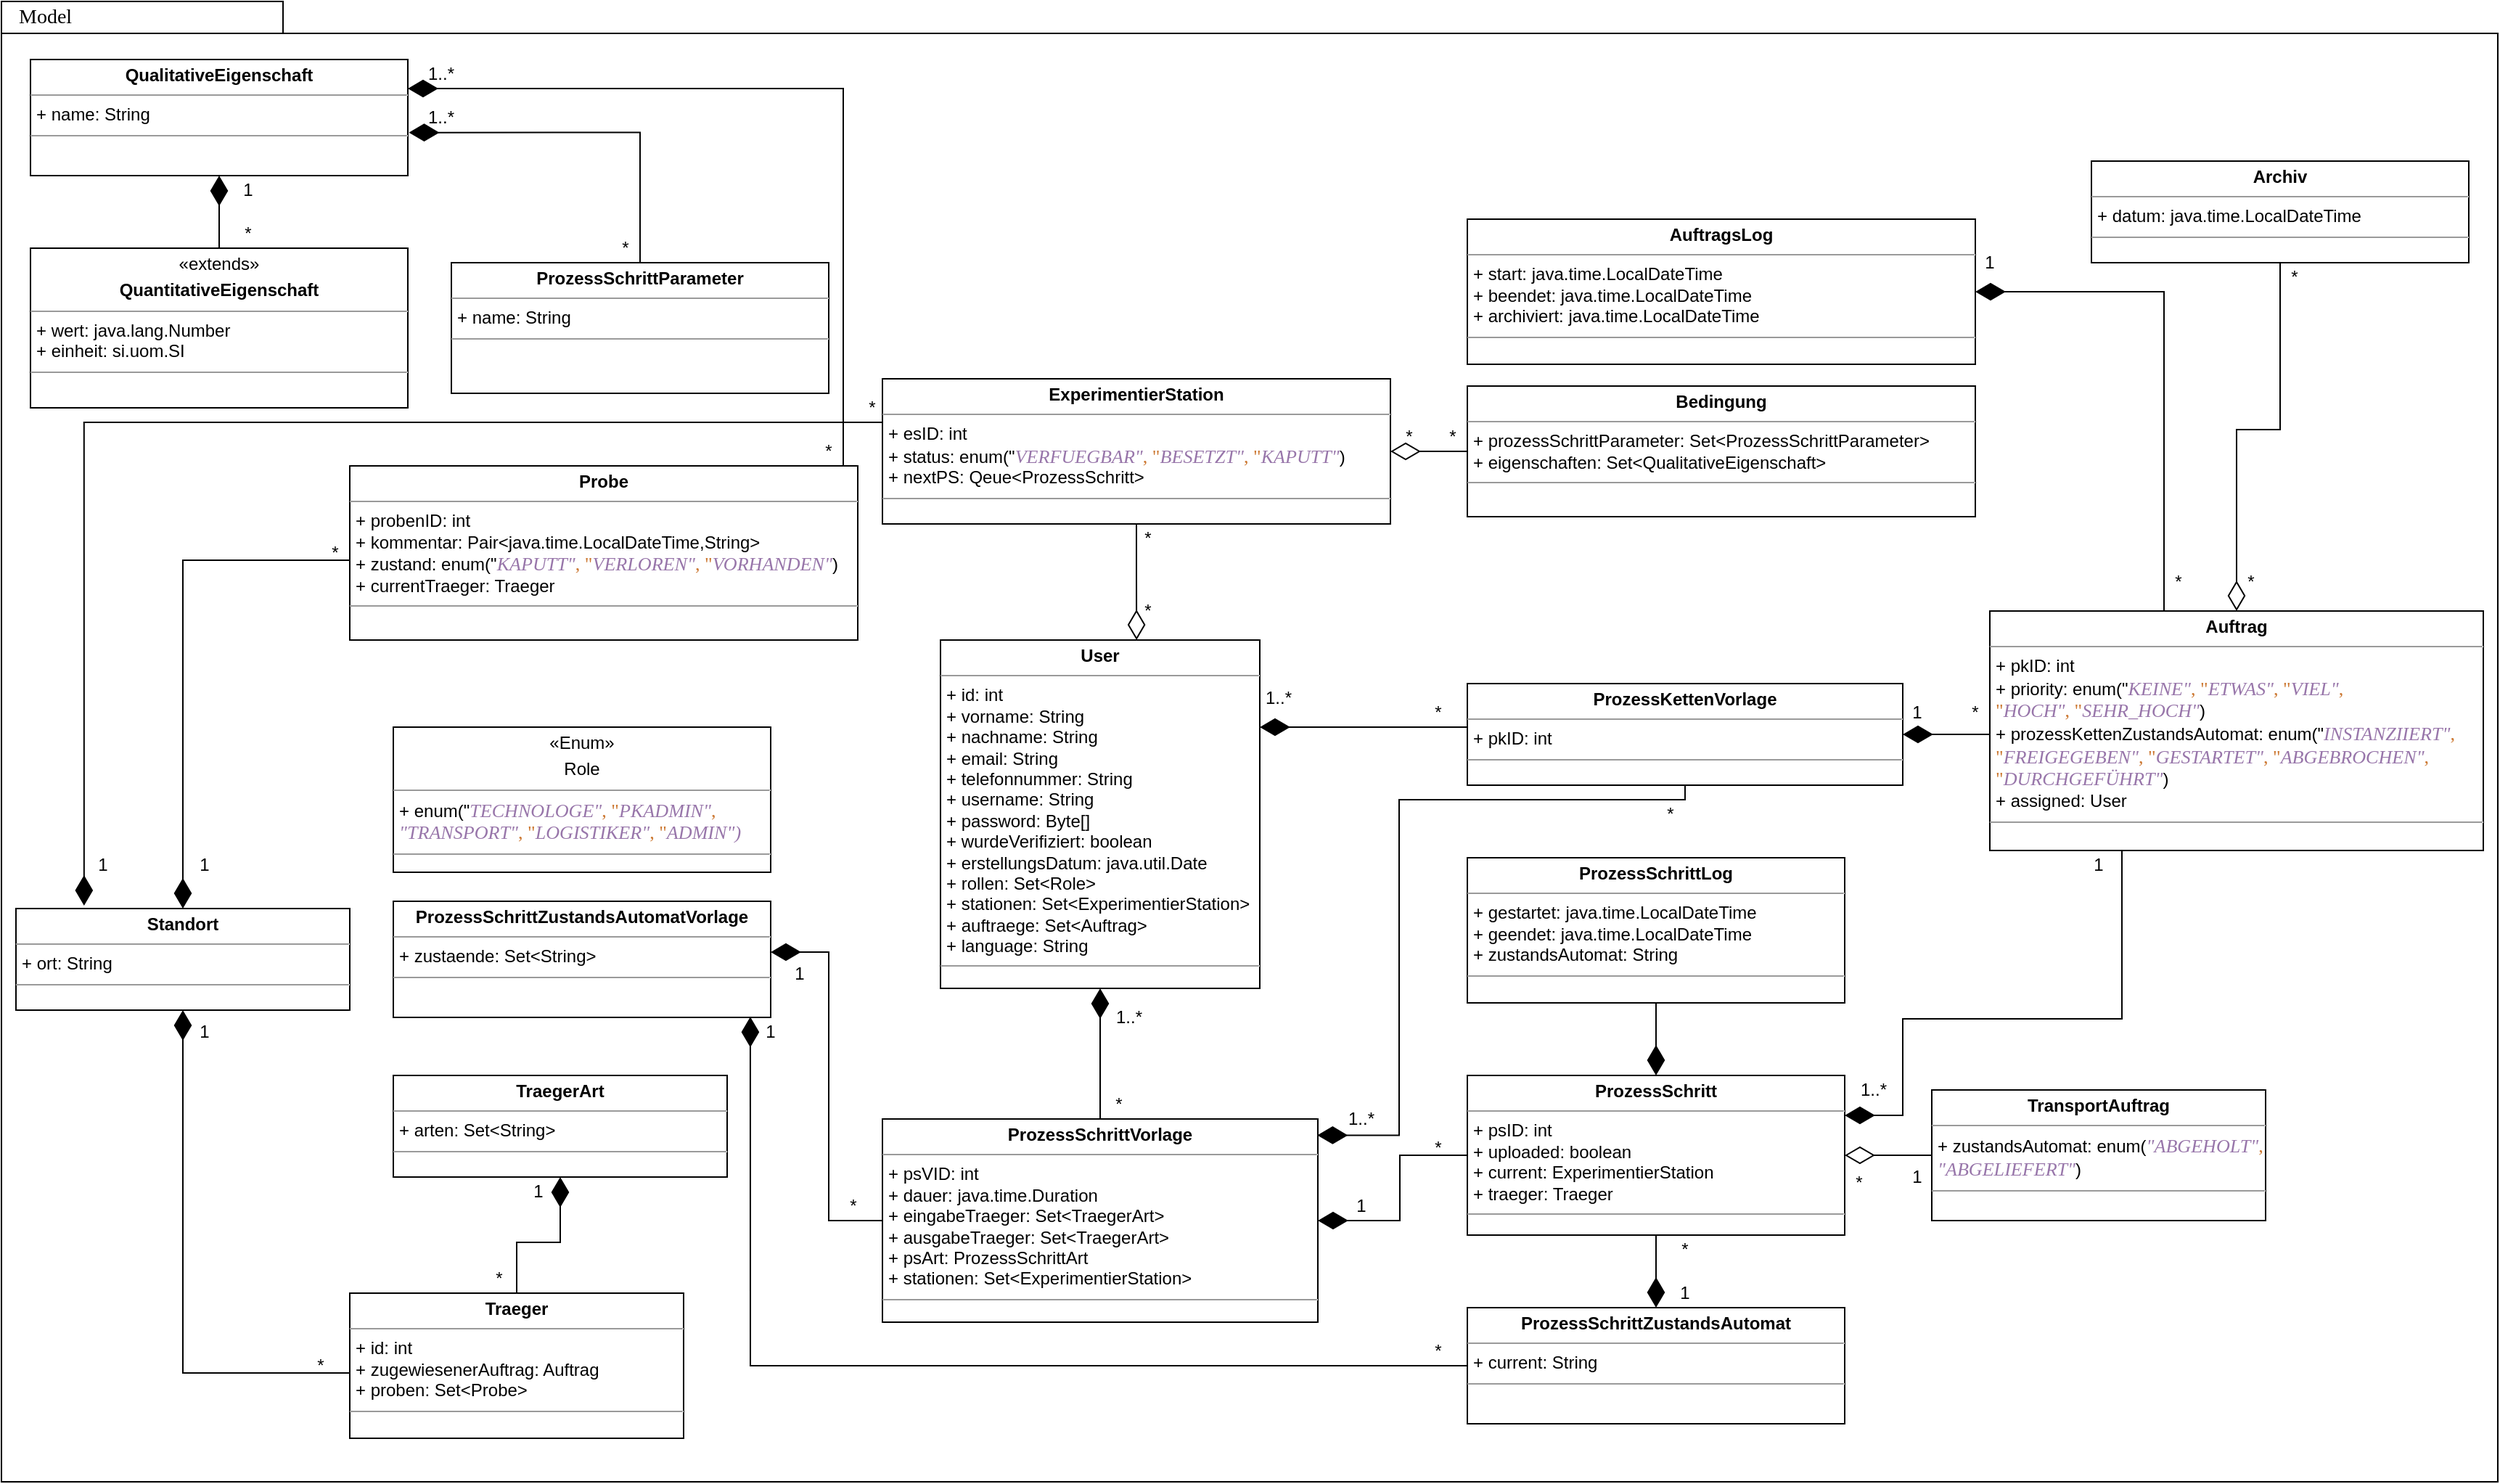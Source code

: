 <mxfile version="12.4.3" type="device" pages="1"><diagram name="Page-1" id="b5b7bab2-c9e2-2cf4-8b2a-24fd1a2a6d21"><mxGraphModel dx="2031" dy="2272" grid="1" gridSize="10" guides="1" tooltips="1" connect="1" arrows="1" fold="1" page="1" pageScale="1" pageWidth="827" pageHeight="1169" background="#ffffff" math="0" shadow="0"><root><mxCell id="0"/><mxCell id="1" parent="0"/><mxCell id="6e0c8c40b5770093-72" value="" style="shape=folder;fontStyle=1;spacingTop=10;tabWidth=194;tabHeight=22;tabPosition=left;html=1;rounded=0;shadow=0;comic=0;labelBackgroundColor=none;strokeWidth=1;fillColor=none;fontFamily=Verdana;fontSize=10;align=center;" parent="1" vertex="1"><mxGeometry x="70" y="-230" width="1720" height="1020" as="geometry"/></mxCell><mxCell id="6e0c8c40b5770093-73" value="&lt;font style=&quot;font-size: 14px&quot;&gt;Model&lt;/font&gt;" style="text;html=1;align=left;verticalAlign=top;spacingTop=-4;fontSize=10;fontFamily=Verdana" parent="1" vertex="1"><mxGeometry x="80" y="-230" width="130" height="20" as="geometry"/></mxCell><mxCell id="OUqwMjZKRnvG2ZFhCRCk-1" value="&lt;p style=&quot;margin: 0px ; margin-top: 4px ; text-align: center&quot;&gt;&lt;b&gt;User&lt;/b&gt;&lt;/p&gt;&lt;hr size=&quot;1&quot;&gt;&lt;p style=&quot;margin: 0px ; margin-left: 4px&quot;&gt;+ id: int&lt;/p&gt;&lt;p style=&quot;margin: 0px ; margin-left: 4px&quot;&gt;+ vorname: String&lt;/p&gt;&lt;p style=&quot;margin: 0px ; margin-left: 4px&quot;&gt;+ nachname: String&lt;/p&gt;&lt;p style=&quot;margin: 0px ; margin-left: 4px&quot;&gt;+ email: String&lt;/p&gt;&lt;p style=&quot;margin: 0px ; margin-left: 4px&quot;&gt;+ telefonnummer: String&lt;/p&gt;&lt;p style=&quot;margin: 0px ; margin-left: 4px&quot;&gt;+ username: String&lt;/p&gt;&lt;p style=&quot;margin: 0px ; margin-left: 4px&quot;&gt;+ password: Byte[]&lt;/p&gt;&lt;p style=&quot;margin: 0px ; margin-left: 4px&quot;&gt;+ wurdeVerifiziert: boolean&lt;/p&gt;&lt;p style=&quot;margin: 0px ; margin-left: 4px&quot;&gt;+ erstellungsDatum: java.util.Date&lt;/p&gt;&lt;p style=&quot;margin: 0px ; margin-left: 4px&quot;&gt;+ rollen: Set&amp;lt;Role&amp;gt;&lt;/p&gt;&lt;p style=&quot;margin: 0px ; margin-left: 4px&quot;&gt;+ stationen: Set&amp;lt;ExperimentierStation&amp;gt;&lt;/p&gt;&lt;p style=&quot;margin: 0px ; margin-left: 4px&quot;&gt;+ auftraege: Set&amp;lt;Auftrag&amp;gt;&lt;/p&gt;&lt;p style=&quot;margin: 0px ; margin-left: 4px&quot;&gt;+ language: String&lt;/p&gt;&lt;hr size=&quot;1&quot;&gt;&lt;p style=&quot;margin: 0px ; margin-left: 4px&quot;&gt;&lt;br&gt;&lt;/p&gt;" style="verticalAlign=top;align=left;overflow=fill;fontSize=12;fontFamily=Helvetica;html=1;" vertex="1" parent="1"><mxGeometry x="717" y="210" width="220" height="240" as="geometry"/></mxCell><mxCell id="OUqwMjZKRnvG2ZFhCRCk-44" style="edgeStyle=orthogonalEdgeStyle;rounded=0;orthogonalLoop=1;jettySize=auto;html=1;entryX=1;entryY=0.5;entryDx=0;entryDy=0;endArrow=diamondThin;endFill=0;endSize=18;" edge="1" parent="1" source="OUqwMjZKRnvG2ZFhCRCk-3" target="OUqwMjZKRnvG2ZFhCRCk-36"><mxGeometry relative="1" as="geometry"/></mxCell><mxCell id="OUqwMjZKRnvG2ZFhCRCk-3" value="&lt;p style=&quot;margin: 0px ; margin-top: 4px ; text-align: center&quot;&gt;&lt;b&gt;TransportAuftrag&lt;/b&gt;&lt;/p&gt;&lt;hr size=&quot;1&quot;&gt;&lt;p style=&quot;margin: 0px ; margin-left: 4px&quot;&gt;+ zustandsAutomat: enum(&lt;span style=&quot;font-family: &amp;#34;consolas&amp;#34; ; font-size: 9.8pt ; color: rgb(152 , 118 , 170) ; font-style: italic&quot;&gt;&quot;ABGEHOLT&quot;&lt;/span&gt;&lt;span style=&quot;font-family: &amp;#34;consolas&amp;#34; ; font-size: 9.8pt ; color: rgb(204 , 120 , 50)&quot;&gt;,&lt;/span&gt;&lt;/p&gt;&lt;p style=&quot;margin: 0px ; margin-left: 4px&quot;&gt;&lt;span style=&quot;font-family: &amp;#34;consolas&amp;#34; ; font-size: 9.8pt ; color: rgb(152 , 118 , 170) ; font-style: italic&quot;&gt;&quot;ABGELIEFERT&quot;&lt;/span&gt;&lt;span&gt;)&lt;/span&gt;&lt;/p&gt;&lt;hr size=&quot;1&quot;&gt;&lt;p style=&quot;margin: 0px ; margin-left: 4px&quot;&gt;&lt;br&gt;&lt;/p&gt;" style="verticalAlign=top;align=left;overflow=fill;fontSize=12;fontFamily=Helvetica;html=1;" vertex="1" parent="1"><mxGeometry x="1400" y="520" width="230" height="90" as="geometry"/></mxCell><mxCell id="OUqwMjZKRnvG2ZFhCRCk-13" style="edgeStyle=orthogonalEdgeStyle;rounded=0;orthogonalLoop=1;jettySize=auto;html=1;endArrow=diamondThin;endFill=1;endSize=18;" edge="1" parent="1" source="OUqwMjZKRnvG2ZFhCRCk-4" target="OUqwMjZKRnvG2ZFhCRCk-7"><mxGeometry relative="1" as="geometry"><Array as="points"><mxPoint x="195" y="715"/></Array></mxGeometry></mxCell><mxCell id="OUqwMjZKRnvG2ZFhCRCk-75" style="edgeStyle=orthogonalEdgeStyle;rounded=0;orthogonalLoop=1;jettySize=auto;html=1;endArrow=diamondThin;endFill=1;endSize=18;" edge="1" parent="1" source="OUqwMjZKRnvG2ZFhCRCk-4" target="OUqwMjZKRnvG2ZFhCRCk-5"><mxGeometry relative="1" as="geometry"/></mxCell><mxCell id="OUqwMjZKRnvG2ZFhCRCk-4" value="&lt;p style=&quot;margin: 0px ; margin-top: 4px ; text-align: center&quot;&gt;&lt;b&gt;Traeger&lt;/b&gt;&lt;/p&gt;&lt;hr size=&quot;1&quot;&gt;&lt;p style=&quot;margin: 0px ; margin-left: 4px&quot;&gt;+ id: int&lt;/p&gt;&lt;p style=&quot;margin: 0px ; margin-left: 4px&quot;&gt;+ zugewiesenerAuftrag: Auftrag&lt;/p&gt;&lt;p style=&quot;margin: 0px ; margin-left: 4px&quot;&gt;+ proben: Set&amp;lt;Probe&amp;gt;&lt;br&gt;&lt;/p&gt;&lt;hr size=&quot;1&quot;&gt;&lt;p style=&quot;margin: 0px ; margin-left: 4px&quot;&gt;&lt;br&gt;&lt;/p&gt;" style="verticalAlign=top;align=left;overflow=fill;fontSize=12;fontFamily=Helvetica;html=1;" vertex="1" parent="1"><mxGeometry x="310" y="660" width="230" height="100" as="geometry"/></mxCell><mxCell id="OUqwMjZKRnvG2ZFhCRCk-5" value="&lt;p style=&quot;margin: 0px ; margin-top: 4px ; text-align: center&quot;&gt;&lt;b&gt;TraegerArt&lt;/b&gt;&lt;/p&gt;&lt;hr size=&quot;1&quot;&gt;&lt;p style=&quot;margin: 0px ; margin-left: 4px&quot;&gt;+ arten: Set&amp;lt;String&amp;gt;&lt;br&gt;&lt;/p&gt;&lt;hr size=&quot;1&quot;&gt;&lt;p style=&quot;margin: 0px ; margin-left: 4px&quot;&gt;&lt;br&gt;&lt;/p&gt;" style="verticalAlign=top;align=left;overflow=fill;fontSize=12;fontFamily=Helvetica;html=1;" vertex="1" parent="1"><mxGeometry x="340" y="510" width="230" height="70" as="geometry"/></mxCell><mxCell id="OUqwMjZKRnvG2ZFhCRCk-7" value="&lt;p style=&quot;margin: 0px ; margin-top: 4px ; text-align: center&quot;&gt;&lt;b&gt;Standort&lt;/b&gt;&lt;/p&gt;&lt;hr size=&quot;1&quot;&gt;&lt;p style=&quot;margin: 0px ; margin-left: 4px&quot;&gt;+ ort: String&lt;br&gt;&lt;/p&gt;&lt;hr size=&quot;1&quot;&gt;&lt;p style=&quot;margin: 0px ; margin-left: 4px&quot;&gt;&lt;br&gt;&lt;/p&gt;" style="verticalAlign=top;align=left;overflow=fill;fontSize=12;fontFamily=Helvetica;html=1;" vertex="1" parent="1"><mxGeometry x="80" y="395" width="230" height="70" as="geometry"/></mxCell><mxCell id="OUqwMjZKRnvG2ZFhCRCk-18" value="&lt;p style=&quot;margin: 0px ; margin-top: 4px ; text-align: center&quot;&gt;«Enum»&lt;br&gt;&lt;/p&gt;&lt;p style=&quot;margin: 0px ; margin-top: 4px ; text-align: center&quot;&gt;Role&lt;/p&gt;&lt;hr size=&quot;1&quot;&gt;&lt;p style=&quot;margin: 0px ; margin-left: 4px&quot;&gt;+ enum(&quot;&lt;span style=&quot;font-family: &amp;#34;consolas&amp;#34; ; font-size: 9.8pt ; color: rgb(152 , 118 , 170) ; font-style: italic&quot;&gt;TECHNOLOGE&quot;&lt;/span&gt;&lt;span style=&quot;font-family: &amp;#34;consolas&amp;#34; ; font-size: 9.8pt ; color: rgb(204 , 120 , 50)&quot;&gt;, &quot;&lt;/span&gt;&lt;span style=&quot;font-family: &amp;#34;consolas&amp;#34; ; font-size: 9.8pt ; color: rgb(152 , 118 , 170) ; font-style: italic&quot;&gt;PKADMIN&quot;&lt;/span&gt;&lt;span style=&quot;font-family: &amp;#34;consolas&amp;#34; ; font-size: 9.8pt ; color: rgb(204 , 120 , 50)&quot;&gt;,&lt;/span&gt;&lt;/p&gt;&lt;p style=&quot;margin: 0px ; margin-left: 4px&quot;&gt;&lt;span style=&quot;font-family: &amp;#34;consolas&amp;#34; ; font-size: 9.8pt ; color: rgb(204 , 120 , 50)&quot;&gt;&lt;/span&gt;&lt;span style=&quot;font-family: &amp;#34;consolas&amp;#34; ; font-size: 9.8pt ; color: rgb(152 , 118 , 170) ; font-style: italic&quot;&gt;&quot;TRANSPORT&quot;&lt;/span&gt;&lt;span style=&quot;font-family: &amp;#34;consolas&amp;#34; ; font-size: 9.8pt ; color: rgb(204 , 120 , 50)&quot;&gt;, &quot;&lt;/span&gt;&lt;span style=&quot;font-family: &amp;#34;consolas&amp;#34; ; font-size: 9.8pt ; color: rgb(152 , 118 , 170) ; font-style: italic&quot;&gt;LOGISTIKER&quot;&lt;/span&gt;&lt;span style=&quot;font-family: &amp;#34;consolas&amp;#34; ; font-size: 9.8pt ; color: rgb(204 , 120 , 50)&quot;&gt;, &quot;&lt;/span&gt;&lt;span style=&quot;font-family: &amp;#34;consolas&amp;#34; ; font-size: 9.8pt ; color: rgb(152 , 118 , 170) ; font-style: italic&quot;&gt;ADMIN&quot;)&lt;/span&gt;&lt;/p&gt;&lt;hr size=&quot;1&quot;&gt;&lt;p style=&quot;margin: 0px ; margin-left: 4px&quot;&gt;&lt;br&gt;&lt;/p&gt;" style="verticalAlign=top;align=left;overflow=fill;fontSize=12;fontFamily=Helvetica;html=1;" vertex="1" parent="1"><mxGeometry x="340" y="270" width="260" height="100" as="geometry"/></mxCell><mxCell id="OUqwMjZKRnvG2ZFhCRCk-22" style="edgeStyle=orthogonalEdgeStyle;rounded=0;orthogonalLoop=1;jettySize=auto;html=1;endArrow=diamondThin;endFill=1;endSize=18;" edge="1" parent="1" source="OUqwMjZKRnvG2ZFhCRCk-20" target="OUqwMjZKRnvG2ZFhCRCk-21"><mxGeometry relative="1" as="geometry"/></mxCell><mxCell id="OUqwMjZKRnvG2ZFhCRCk-20" value="&lt;p style=&quot;margin: 0px ; margin-top: 4px ; text-align: center&quot;&gt;«extends»&lt;br&gt;&lt;/p&gt;&lt;p style=&quot;margin: 0px ; margin-top: 4px ; text-align: center&quot;&gt;&lt;b&gt;QuantitativeEigenschaft&lt;/b&gt;&lt;/p&gt;&lt;hr size=&quot;1&quot;&gt;&lt;p style=&quot;margin: 0px ; margin-left: 4px&quot;&gt;+ wert: java.lang.Number&lt;br&gt;&lt;/p&gt;&lt;p style=&quot;margin: 0px ; margin-left: 4px&quot;&gt;+ einheit: si.uom.SI&lt;/p&gt;&lt;hr size=&quot;1&quot;&gt;&lt;p style=&quot;margin: 0px ; margin-left: 4px&quot;&gt;&lt;br&gt;&lt;/p&gt;" style="verticalAlign=top;align=left;overflow=fill;fontSize=12;fontFamily=Helvetica;html=1;" vertex="1" parent="1"><mxGeometry x="90" y="-60" width="260" height="110" as="geometry"/></mxCell><mxCell id="OUqwMjZKRnvG2ZFhCRCk-21" value="&lt;p style=&quot;margin: 0px ; margin-top: 4px ; text-align: center&quot;&gt;&lt;span&gt;&lt;b&gt;QualitativeEigenschaft&lt;/b&gt;&lt;/span&gt;&lt;br&gt;&lt;/p&gt;&lt;hr size=&quot;1&quot;&gt;&lt;p style=&quot;margin: 0px ; margin-left: 4px&quot;&gt;+ name: String&lt;br&gt;&lt;/p&gt;&lt;hr size=&quot;1&quot;&gt;&lt;p style=&quot;margin: 0px ; margin-left: 4px&quot;&gt;&lt;br&gt;&lt;/p&gt;" style="verticalAlign=top;align=left;overflow=fill;fontSize=12;fontFamily=Helvetica;html=1;" vertex="1" parent="1"><mxGeometry x="90" y="-190" width="260" height="80" as="geometry"/></mxCell><mxCell id="OUqwMjZKRnvG2ZFhCRCk-23" value="&lt;p style=&quot;margin: 0px ; margin-top: 4px ; text-align: center&quot;&gt;&lt;b&gt;ProzessSchrittZustandsAutomatVorlage&lt;/b&gt;&lt;br&gt;&lt;/p&gt;&lt;hr size=&quot;1&quot;&gt;&lt;p style=&quot;margin: 0px ; margin-left: 4px&quot;&gt;+ zustaende: Set&amp;lt;String&amp;gt;&lt;br&gt;&lt;/p&gt;&lt;hr size=&quot;1&quot;&gt;&lt;p style=&quot;margin: 0px ; margin-left: 4px&quot;&gt;&lt;br&gt;&lt;/p&gt;" style="verticalAlign=top;align=left;overflow=fill;fontSize=12;fontFamily=Helvetica;html=1;" vertex="1" parent="1"><mxGeometry x="340" y="390" width="260" height="80" as="geometry"/></mxCell><mxCell id="OUqwMjZKRnvG2ZFhCRCk-76" style="edgeStyle=orthogonalEdgeStyle;rounded=0;orthogonalLoop=1;jettySize=auto;html=1;entryX=0.946;entryY=0.996;entryDx=0;entryDy=0;entryPerimeter=0;endArrow=diamondThin;endFill=1;endSize=18;" edge="1" parent="1" source="OUqwMjZKRnvG2ZFhCRCk-24" target="OUqwMjZKRnvG2ZFhCRCk-23"><mxGeometry relative="1" as="geometry"/></mxCell><mxCell id="OUqwMjZKRnvG2ZFhCRCk-24" value="&lt;p style=&quot;margin: 0px ; margin-top: 4px ; text-align: center&quot;&gt;&lt;b&gt;ProzessSchrittZustandsAutomat&lt;/b&gt;&lt;br&gt;&lt;/p&gt;&lt;hr size=&quot;1&quot;&gt;&lt;p style=&quot;margin: 0px ; margin-left: 4px&quot;&gt;+ current: String&lt;/p&gt;&lt;hr size=&quot;1&quot;&gt;&lt;p style=&quot;margin: 0px ; margin-left: 4px&quot;&gt;&lt;br&gt;&lt;/p&gt;" style="verticalAlign=top;align=left;overflow=fill;fontSize=12;fontFamily=Helvetica;html=1;" vertex="1" parent="1"><mxGeometry x="1080" y="670" width="260" height="80" as="geometry"/></mxCell><mxCell id="OUqwMjZKRnvG2ZFhCRCk-27" style="edgeStyle=orthogonalEdgeStyle;rounded=0;orthogonalLoop=1;jettySize=auto;html=1;endArrow=diamondThin;endFill=1;endSize=18;" edge="1" parent="1" source="OUqwMjZKRnvG2ZFhCRCk-26" target="OUqwMjZKRnvG2ZFhCRCk-1"><mxGeometry relative="1" as="geometry"/></mxCell><mxCell id="OUqwMjZKRnvG2ZFhCRCk-32" style="edgeStyle=orthogonalEdgeStyle;rounded=0;orthogonalLoop=1;jettySize=auto;html=1;endArrow=diamondThin;endFill=1;endSize=18;" edge="1" parent="1" source="OUqwMjZKRnvG2ZFhCRCk-26" target="OUqwMjZKRnvG2ZFhCRCk-23"><mxGeometry relative="1" as="geometry"><Array as="points"><mxPoint x="640" y="610"/><mxPoint x="640" y="425"/></Array></mxGeometry></mxCell><mxCell id="OUqwMjZKRnvG2ZFhCRCk-26" value="&lt;p style=&quot;margin: 0px ; margin-top: 4px ; text-align: center&quot;&gt;&lt;b&gt;ProzessSchrittVorlage&lt;/b&gt;&lt;br&gt;&lt;/p&gt;&lt;hr size=&quot;1&quot;&gt;&lt;p style=&quot;margin: 0px ; margin-left: 4px&quot;&gt;+ psVID: int&lt;br&gt;&lt;/p&gt;&lt;p style=&quot;margin: 0px ; margin-left: 4px&quot;&gt;+ dauer: java.time.Duration&lt;/p&gt;&lt;p style=&quot;margin: 0px ; margin-left: 4px&quot;&gt;+ eingabeTraeger: Set&amp;lt;TraegerArt&amp;gt;&lt;/p&gt;&lt;p style=&quot;margin: 0px ; margin-left: 4px&quot;&gt;+ ausgabeTraeger: Set&amp;lt;TraegerArt&amp;gt;&lt;/p&gt;&lt;p style=&quot;margin: 0px ; margin-left: 4px&quot;&gt;+ psArt: ProzessSchrittArt&lt;/p&gt;&lt;p style=&quot;margin: 0px ; margin-left: 4px&quot;&gt;+ stationen: Set&amp;lt;ExperimentierStation&amp;gt;&lt;br&gt;&lt;/p&gt;&lt;hr size=&quot;1&quot;&gt;&lt;p style=&quot;margin: 0px ; margin-left: 4px&quot;&gt;&lt;br&gt;&lt;/p&gt;" style="verticalAlign=top;align=left;overflow=fill;fontSize=12;fontFamily=Helvetica;html=1;" vertex="1" parent="1"><mxGeometry x="677" y="540" width="300" height="140" as="geometry"/></mxCell><mxCell id="OUqwMjZKRnvG2ZFhCRCk-34" style="edgeStyle=orthogonalEdgeStyle;rounded=0;orthogonalLoop=1;jettySize=auto;html=1;entryX=1.003;entryY=0.629;entryDx=0;entryDy=0;entryPerimeter=0;endArrow=diamondThin;endFill=1;endSize=18;" edge="1" parent="1" source="OUqwMjZKRnvG2ZFhCRCk-31" target="OUqwMjZKRnvG2ZFhCRCk-21"><mxGeometry relative="1" as="geometry"><Array as="points"><mxPoint x="510" y="-140"/></Array></mxGeometry></mxCell><mxCell id="OUqwMjZKRnvG2ZFhCRCk-31" value="&lt;p style=&quot;margin: 0px ; margin-top: 4px ; text-align: center&quot;&gt;&lt;b&gt;ProzessSchrittParameter&lt;/b&gt;&lt;br&gt;&lt;/p&gt;&lt;hr size=&quot;1&quot;&gt;&lt;p style=&quot;margin: 0px ; margin-left: 4px&quot;&gt;+ name: String&lt;/p&gt;&lt;hr size=&quot;1&quot;&gt;&lt;p style=&quot;margin: 0px ; margin-left: 4px&quot;&gt;&lt;br&gt;&lt;/p&gt;" style="verticalAlign=top;align=left;overflow=fill;fontSize=12;fontFamily=Helvetica;html=1;" vertex="1" parent="1"><mxGeometry x="380" y="-50" width="260" height="90" as="geometry"/></mxCell><mxCell id="OUqwMjZKRnvG2ZFhCRCk-43" style="edgeStyle=orthogonalEdgeStyle;rounded=0;orthogonalLoop=1;jettySize=auto;html=1;endArrow=diamondThin;endFill=1;endSize=18;" edge="1" parent="1" source="OUqwMjZKRnvG2ZFhCRCk-35" target="OUqwMjZKRnvG2ZFhCRCk-36"><mxGeometry relative="1" as="geometry"/></mxCell><mxCell id="OUqwMjZKRnvG2ZFhCRCk-35" value="&lt;p style=&quot;margin: 0px ; margin-top: 4px ; text-align: center&quot;&gt;&lt;b&gt;ProzessSchrittLog&lt;/b&gt;&lt;br&gt;&lt;/p&gt;&lt;hr size=&quot;1&quot;&gt;&lt;p style=&quot;margin: 0px ; margin-left: 4px&quot;&gt;+ gestartet: java.time.LocalDateTime&lt;br&gt;&lt;/p&gt;&lt;p style=&quot;margin: 0px ; margin-left: 4px&quot;&gt;+ geendet: java.time.LocalDateTime&lt;/p&gt;&lt;p style=&quot;margin: 0px ; margin-left: 4px&quot;&gt;+ zustandsAutomat: String&lt;/p&gt;&lt;hr size=&quot;1&quot;&gt;&lt;p style=&quot;margin: 0px ; margin-left: 4px&quot;&gt;&lt;br&gt;&lt;/p&gt;" style="verticalAlign=top;align=left;overflow=fill;fontSize=12;fontFamily=Helvetica;html=1;" vertex="1" parent="1"><mxGeometry x="1080" y="360" width="260" height="100" as="geometry"/></mxCell><mxCell id="OUqwMjZKRnvG2ZFhCRCk-46" style="edgeStyle=orthogonalEdgeStyle;rounded=0;orthogonalLoop=1;jettySize=auto;html=1;endArrow=diamondThin;endFill=1;endSize=18;" edge="1" parent="1" source="OUqwMjZKRnvG2ZFhCRCk-36" target="OUqwMjZKRnvG2ZFhCRCk-24"><mxGeometry relative="1" as="geometry"/></mxCell><mxCell id="OUqwMjZKRnvG2ZFhCRCk-53" style="edgeStyle=orthogonalEdgeStyle;rounded=0;orthogonalLoop=1;jettySize=auto;html=1;endArrow=diamondThin;endFill=1;endSize=18;" edge="1" parent="1" source="OUqwMjZKRnvG2ZFhCRCk-36" target="OUqwMjZKRnvG2ZFhCRCk-26"><mxGeometry relative="1" as="geometry"/></mxCell><mxCell id="OUqwMjZKRnvG2ZFhCRCk-36" value="&lt;p style=&quot;margin: 0px ; margin-top: 4px ; text-align: center&quot;&gt;&lt;b&gt;ProzessSchritt&lt;/b&gt;&lt;br&gt;&lt;/p&gt;&lt;hr size=&quot;1&quot;&gt;&lt;p style=&quot;margin: 0px ; margin-left: 4px&quot;&gt;+ psID: int&lt;br&gt;&lt;/p&gt;&lt;p style=&quot;margin: 0px ; margin-left: 4px&quot;&gt;+ uploaded: boolean&lt;/p&gt;&lt;p style=&quot;margin: 0px ; margin-left: 4px&quot;&gt;+ current: ExperimentierStation&lt;/p&gt;&lt;p style=&quot;margin: 0px ; margin-left: 4px&quot;&gt;+ traeger: Traeger&lt;/p&gt;&lt;hr size=&quot;1&quot;&gt;&lt;p style=&quot;margin: 0px ; margin-left: 4px&quot;&gt;&lt;br&gt;&lt;/p&gt;" style="verticalAlign=top;align=left;overflow=fill;fontSize=12;fontFamily=Helvetica;html=1;" vertex="1" parent="1"><mxGeometry x="1080" y="510" width="260" height="110" as="geometry"/></mxCell><mxCell id="OUqwMjZKRnvG2ZFhCRCk-51" style="edgeStyle=orthogonalEdgeStyle;rounded=0;orthogonalLoop=1;jettySize=auto;html=1;entryX=1;entryY=0.25;entryDx=0;entryDy=0;endArrow=diamondThin;endFill=1;endSize=18;" edge="1" parent="1" source="OUqwMjZKRnvG2ZFhCRCk-50" target="OUqwMjZKRnvG2ZFhCRCk-1"><mxGeometry relative="1" as="geometry"><Array as="points"><mxPoint x="950" y="270"/><mxPoint x="950" y="270"/></Array></mxGeometry></mxCell><mxCell id="OUqwMjZKRnvG2ZFhCRCk-52" style="edgeStyle=orthogonalEdgeStyle;rounded=0;orthogonalLoop=1;jettySize=auto;html=1;entryX=0.999;entryY=0.08;entryDx=0;entryDy=0;entryPerimeter=0;endArrow=diamondThin;endFill=1;endSize=18;" edge="1" parent="1" source="OUqwMjZKRnvG2ZFhCRCk-50" target="OUqwMjZKRnvG2ZFhCRCk-26"><mxGeometry relative="1" as="geometry"><Array as="points"><mxPoint x="1230" y="320"/><mxPoint x="1033" y="320"/><mxPoint x="1033" y="551"/></Array></mxGeometry></mxCell><mxCell id="OUqwMjZKRnvG2ZFhCRCk-50" value="&lt;p style=&quot;margin: 0px ; margin-top: 4px ; text-align: center&quot;&gt;&lt;b&gt;ProzessKettenVorlage&lt;/b&gt;&lt;br&gt;&lt;/p&gt;&lt;hr size=&quot;1&quot;&gt;&lt;p style=&quot;margin: 0px ; margin-left: 4px&quot;&gt;+ pkID: int&lt;/p&gt;&lt;hr size=&quot;1&quot;&gt;&lt;p style=&quot;margin: 0px ; margin-left: 4px&quot;&gt;&lt;br&gt;&lt;/p&gt;" style="verticalAlign=top;align=left;overflow=fill;fontSize=12;fontFamily=Helvetica;html=1;" vertex="1" parent="1"><mxGeometry x="1080" y="240" width="300" height="70" as="geometry"/></mxCell><mxCell id="OUqwMjZKRnvG2ZFhCRCk-57" style="edgeStyle=orthogonalEdgeStyle;rounded=0;orthogonalLoop=1;jettySize=auto;html=1;endArrow=diamondThin;endFill=1;endSize=18;" edge="1" parent="1" source="OUqwMjZKRnvG2ZFhCRCk-54" target="OUqwMjZKRnvG2ZFhCRCk-7"><mxGeometry relative="1" as="geometry"><Array as="points"><mxPoint x="195" y="155"/></Array></mxGeometry></mxCell><mxCell id="OUqwMjZKRnvG2ZFhCRCk-108" style="edgeStyle=orthogonalEdgeStyle;rounded=0;orthogonalLoop=1;jettySize=auto;html=1;entryX=1;entryY=0.25;entryDx=0;entryDy=0;endArrow=diamondThin;endFill=1;endSize=18;" edge="1" parent="1" source="OUqwMjZKRnvG2ZFhCRCk-54" target="OUqwMjZKRnvG2ZFhCRCk-21"><mxGeometry relative="1" as="geometry"><Array as="points"><mxPoint x="650" y="-170"/></Array></mxGeometry></mxCell><mxCell id="OUqwMjZKRnvG2ZFhCRCk-54" value="&lt;p style=&quot;margin: 0px ; margin-top: 4px ; text-align: center&quot;&gt;&lt;b&gt;Probe&lt;/b&gt;&lt;br&gt;&lt;/p&gt;&lt;hr size=&quot;1&quot;&gt;&lt;p style=&quot;margin: 0px ; margin-left: 4px&quot;&gt;+ probenID: int&lt;/p&gt;&lt;p style=&quot;margin: 0px ; margin-left: 4px&quot;&gt;+ kommentar: Pair&amp;lt;java.time.LocalDateTime,String&amp;gt;&lt;/p&gt;&lt;p style=&quot;margin: 0px ; margin-left: 4px&quot;&gt;+ zustand: enum(&quot;&lt;span style=&quot;font-family: &amp;#34;consolas&amp;#34; ; font-size: 9.8pt ; color: rgb(152 , 118 , 170) ; font-style: italic&quot;&gt;KAPUTT&quot;&lt;/span&gt;&lt;span style=&quot;font-family: &amp;#34;consolas&amp;#34; ; font-size: 9.8pt ; color: rgb(204 , 120 , 50)&quot;&gt;, &quot;&lt;/span&gt;&lt;span style=&quot;font-family: &amp;#34;consolas&amp;#34; ; font-size: 9.8pt ; color: rgb(152 , 118 , 170) ; font-style: italic&quot;&gt;VERLOREN&quot;&lt;/span&gt;&lt;span style=&quot;font-family: &amp;#34;consolas&amp;#34; ; font-size: 9.8pt ; color: rgb(204 , 120 , 50)&quot;&gt;, &quot;&lt;/span&gt;&lt;span style=&quot;font-family: &amp;#34;consolas&amp;#34; ; font-size: 9.8pt ; color: rgb(152 , 118 , 170) ; font-style: italic&quot;&gt;VORHANDEN&quot;&lt;/span&gt;&lt;span&gt;)&lt;/span&gt;&lt;/p&gt;&lt;p style=&quot;margin: 0px ; margin-left: 4px&quot;&gt;&lt;span&gt;+ currentTraeger: Traeger&lt;/span&gt;&lt;/p&gt;&lt;hr size=&quot;1&quot;&gt;&lt;p style=&quot;margin: 0px ; margin-left: 4px&quot;&gt;&lt;br&gt;&lt;/p&gt;" style="verticalAlign=top;align=left;overflow=fill;fontSize=12;fontFamily=Helvetica;html=1;" vertex="1" parent="1"><mxGeometry x="310" y="90" width="350" height="120" as="geometry"/></mxCell><mxCell id="OUqwMjZKRnvG2ZFhCRCk-60" style="edgeStyle=orthogonalEdgeStyle;rounded=0;orthogonalLoop=1;jettySize=auto;html=1;entryX=0.204;entryY=-0.029;entryDx=0;entryDy=0;entryPerimeter=0;endArrow=diamondThin;endFill=1;endSize=18;" edge="1" parent="1" source="OUqwMjZKRnvG2ZFhCRCk-58" target="OUqwMjZKRnvG2ZFhCRCk-7"><mxGeometry relative="1" as="geometry"><Array as="points"><mxPoint x="127" y="60"/></Array></mxGeometry></mxCell><mxCell id="OUqwMjZKRnvG2ZFhCRCk-61" style="edgeStyle=orthogonalEdgeStyle;rounded=0;orthogonalLoop=1;jettySize=auto;html=1;entryX=0.614;entryY=0;entryDx=0;entryDy=0;entryPerimeter=0;endArrow=diamondThin;endFill=0;endSize=18;" edge="1" parent="1" source="OUqwMjZKRnvG2ZFhCRCk-58" target="OUqwMjZKRnvG2ZFhCRCk-1"><mxGeometry relative="1" as="geometry"/></mxCell><mxCell id="OUqwMjZKRnvG2ZFhCRCk-58" value="&lt;p style=&quot;margin: 0px ; margin-top: 4px ; text-align: center&quot;&gt;&lt;b&gt;ExperimentierStation&lt;/b&gt;&lt;br&gt;&lt;/p&gt;&lt;hr size=&quot;1&quot;&gt;&lt;p style=&quot;margin: 0px ; margin-left: 4px&quot;&gt;+ esID: int&lt;br&gt;&lt;/p&gt;&lt;p style=&quot;margin: 0px ; margin-left: 4px&quot;&gt;+ status: enum(&quot;&lt;span style=&quot;font-family: &amp;#34;consolas&amp;#34; ; font-size: 9.8pt ; color: rgb(152 , 118 , 170) ; font-style: italic&quot;&gt;VERFUEGBAR&quot;&lt;/span&gt;&lt;span style=&quot;font-family: &amp;#34;consolas&amp;#34; ; font-size: 9.8pt ; color: rgb(204 , 120 , 50)&quot;&gt;, &quot;&lt;/span&gt;&lt;span style=&quot;font-family: &amp;#34;consolas&amp;#34; ; font-size: 9.8pt ; color: rgb(152 , 118 , 170) ; font-style: italic&quot;&gt;BESETZT&quot;&lt;/span&gt;&lt;span style=&quot;font-family: &amp;#34;consolas&amp;#34; ; font-size: 9.8pt ; color: rgb(204 , 120 , 50)&quot;&gt;, &quot;&lt;/span&gt;&lt;span style=&quot;font-family: &amp;#34;consolas&amp;#34; ; font-size: 9.8pt ; color: rgb(152 , 118 , 170) ; font-style: italic&quot;&gt;KAPUTT&quot;&lt;/span&gt;&lt;span&gt;)&lt;/span&gt;&lt;/p&gt;&lt;p style=&quot;margin: 0px ; margin-left: 4px&quot;&gt;&lt;span&gt;+ nextPS: Qeue&amp;lt;ProzessSchritt&amp;gt;&lt;/span&gt;&lt;/p&gt;&lt;hr size=&quot;1&quot;&gt;&lt;p style=&quot;margin: 0px ; margin-left: 4px&quot;&gt;&lt;br&gt;&lt;/p&gt;" style="verticalAlign=top;align=left;overflow=fill;fontSize=12;fontFamily=Helvetica;html=1;" vertex="1" parent="1"><mxGeometry x="677" y="30" width="350" height="100" as="geometry"/></mxCell><mxCell id="OUqwMjZKRnvG2ZFhCRCk-64" style="edgeStyle=orthogonalEdgeStyle;rounded=0;orthogonalLoop=1;jettySize=auto;html=1;endArrow=diamondThin;endFill=0;endSize=18;" edge="1" parent="1" source="OUqwMjZKRnvG2ZFhCRCk-63" target="OUqwMjZKRnvG2ZFhCRCk-58"><mxGeometry relative="1" as="geometry"/></mxCell><mxCell id="OUqwMjZKRnvG2ZFhCRCk-63" value="&lt;p style=&quot;margin: 0px ; margin-top: 4px ; text-align: center&quot;&gt;&lt;b&gt;Bedingung&lt;/b&gt;&lt;br&gt;&lt;/p&gt;&lt;hr size=&quot;1&quot;&gt;&lt;p style=&quot;margin: 0px ; margin-left: 4px&quot;&gt;+ prozessSchrittParameter: Set&amp;lt;ProzessSchrittParameter&amp;gt;&lt;br&gt;&lt;/p&gt;&lt;p style=&quot;margin: 0px ; margin-left: 4px&quot;&gt;+ eigenschaften: Set&amp;lt;QualitativeEigenschaft&amp;gt;&lt;/p&gt;&lt;hr size=&quot;1&quot;&gt;&lt;p style=&quot;margin: 0px ; margin-left: 4px&quot;&gt;&lt;br&gt;&lt;/p&gt;" style="verticalAlign=top;align=left;overflow=fill;fontSize=12;fontFamily=Helvetica;html=1;" vertex="1" parent="1"><mxGeometry x="1080" y="35" width="350" height="90" as="geometry"/></mxCell><mxCell id="OUqwMjZKRnvG2ZFhCRCk-65" value="&lt;p style=&quot;margin: 0px ; margin-top: 4px ; text-align: center&quot;&gt;&lt;b&gt;AuftragsLog&lt;/b&gt;&lt;br&gt;&lt;/p&gt;&lt;hr size=&quot;1&quot;&gt;&lt;p style=&quot;margin: 0px ; margin-left: 4px&quot;&gt;+ start: java.time.LocalDateTime&lt;br&gt;&lt;/p&gt;&lt;p style=&quot;margin: 0px ; margin-left: 4px&quot;&gt;+ beendet: java.time.LocalDateTime&lt;/p&gt;&lt;p style=&quot;margin: 0px ; margin-left: 4px&quot;&gt;+ archiviert: java.time.LocalDateTime&lt;/p&gt;&lt;hr size=&quot;1&quot;&gt;&lt;p style=&quot;margin: 0px ; margin-left: 4px&quot;&gt;&lt;br&gt;&lt;/p&gt;" style="verticalAlign=top;align=left;overflow=fill;fontSize=12;fontFamily=Helvetica;html=1;" vertex="1" parent="1"><mxGeometry x="1080" y="-80" width="350" height="100" as="geometry"/></mxCell><mxCell id="OUqwMjZKRnvG2ZFhCRCk-67" style="edgeStyle=orthogonalEdgeStyle;rounded=0;orthogonalLoop=1;jettySize=auto;html=1;endArrow=diamondThin;endFill=1;endSize=18;" edge="1" parent="1" source="OUqwMjZKRnvG2ZFhCRCk-66" target="OUqwMjZKRnvG2ZFhCRCk-50"><mxGeometry relative="1" as="geometry"><Array as="points"><mxPoint x="1430" y="275"/><mxPoint x="1430" y="275"/></Array></mxGeometry></mxCell><mxCell id="OUqwMjZKRnvG2ZFhCRCk-68" style="edgeStyle=orthogonalEdgeStyle;rounded=0;orthogonalLoop=1;jettySize=auto;html=1;entryX=1;entryY=0.5;entryDx=0;entryDy=0;endArrow=diamondThin;endFill=1;endSize=18;" edge="1" parent="1" source="OUqwMjZKRnvG2ZFhCRCk-66" target="OUqwMjZKRnvG2ZFhCRCk-65"><mxGeometry relative="1" as="geometry"><Array as="points"><mxPoint x="1560" y="-30"/></Array></mxGeometry></mxCell><mxCell id="OUqwMjZKRnvG2ZFhCRCk-69" style="edgeStyle=orthogonalEdgeStyle;rounded=0;orthogonalLoop=1;jettySize=auto;html=1;entryX=1;entryY=0.25;entryDx=0;entryDy=0;endArrow=diamondThin;endFill=1;endSize=18;" edge="1" parent="1" source="OUqwMjZKRnvG2ZFhCRCk-66" target="OUqwMjZKRnvG2ZFhCRCk-36"><mxGeometry relative="1" as="geometry"><Array as="points"><mxPoint x="1531" y="471"/><mxPoint x="1380" y="471"/><mxPoint x="1380" y="538"/></Array></mxGeometry></mxCell><mxCell id="OUqwMjZKRnvG2ZFhCRCk-66" value="&lt;p style=&quot;margin: 0px ; margin-top: 4px ; text-align: center&quot;&gt;&lt;b&gt;Auftrag&lt;/b&gt;&lt;br&gt;&lt;/p&gt;&lt;hr size=&quot;1&quot;&gt;&lt;p style=&quot;margin: 0px ; margin-left: 4px&quot;&gt;+ pkID: int&lt;/p&gt;&lt;p style=&quot;margin: 0px ; margin-left: 4px&quot;&gt;+ priority: enum(&quot;&lt;span style=&quot;font-family: &amp;#34;consolas&amp;#34; ; font-size: 9.8pt ; color: rgb(152 , 118 , 170) ; font-style: italic&quot;&gt;KEINE&quot;&lt;/span&gt;&lt;span style=&quot;font-family: &amp;#34;consolas&amp;#34; ; font-size: 9.8pt ; color: rgb(204 , 120 , 50)&quot;&gt;, &quot;&lt;/span&gt;&lt;span style=&quot;font-family: &amp;#34;consolas&amp;#34; ; font-size: 9.8pt ; color: rgb(152 , 118 , 170) ; font-style: italic&quot;&gt;ETWAS&quot;&lt;/span&gt;&lt;span style=&quot;font-family: &amp;#34;consolas&amp;#34; ; font-size: 9.8pt ; color: rgb(204 , 120 , 50)&quot;&gt;, &quot;&lt;/span&gt;&lt;span style=&quot;font-family: &amp;#34;consolas&amp;#34; ; font-size: 9.8pt ; color: rgb(152 , 118 , 170) ; font-style: italic&quot;&gt;VIEL&quot;&lt;/span&gt;&lt;span style=&quot;font-family: &amp;#34;consolas&amp;#34; ; font-size: 9.8pt ; color: rgb(204 , 120 , 50)&quot;&gt;,&amp;nbsp;&lt;/span&gt;&lt;/p&gt;&lt;p style=&quot;margin: 0px ; margin-left: 4px&quot;&gt;&lt;span style=&quot;font-family: &amp;#34;consolas&amp;#34; ; font-size: 9.8pt ; color: rgb(204 , 120 , 50)&quot;&gt;&quot;&lt;/span&gt;&lt;span style=&quot;font-family: &amp;#34;consolas&amp;#34; ; font-size: 9.8pt ; color: rgb(152 , 118 , 170) ; font-style: italic&quot;&gt;HOCH&quot;&lt;/span&gt;&lt;span style=&quot;font-family: &amp;#34;consolas&amp;#34; ; font-size: 9.8pt ; color: rgb(204 , 120 , 50)&quot;&gt;, &quot;&lt;/span&gt;&lt;span style=&quot;font-family: &amp;#34;consolas&amp;#34; ; font-size: 9.8pt ; color: rgb(152 , 118 , 170) ; font-style: italic&quot;&gt;SEHR_HOCH&quot;&lt;/span&gt;&lt;span&gt;)&lt;/span&gt;&lt;/p&gt;&lt;p style=&quot;margin: 0px ; margin-left: 4px&quot;&gt;&lt;span&gt;+ prozessKettenZustandsAutomat: enum(&quot;&lt;/span&gt;&lt;span style=&quot;font-family: &amp;#34;consolas&amp;#34; ; font-size: 9.8pt ; color: rgb(152 , 118 , 170) ; font-style: italic&quot;&gt;INSTANZIIERT&quot;&lt;/span&gt;&lt;span style=&quot;font-family: &amp;#34;consolas&amp;#34; ; font-size: 9.8pt ; color: rgb(204 , 120 , 50)&quot;&gt;,&amp;nbsp;&lt;/span&gt;&lt;/p&gt;&lt;p style=&quot;margin: 0px ; margin-left: 4px&quot;&gt;&lt;span style=&quot;font-family: &amp;#34;consolas&amp;#34; ; font-size: 9.8pt ; color: rgb(204 , 120 , 50)&quot;&gt;&quot;&lt;/span&gt;&lt;span style=&quot;font-family: &amp;#34;consolas&amp;#34; ; font-size: 9.8pt ; color: rgb(152 , 118 , 170) ; font-style: italic&quot;&gt;FREIGEGEBEN&quot;&lt;/span&gt;&lt;span style=&quot;font-family: &amp;#34;consolas&amp;#34; ; font-size: 9.8pt ; color: rgb(204 , 120 , 50)&quot;&gt;, &quot;&lt;/span&gt;&lt;span style=&quot;font-family: &amp;#34;consolas&amp;#34; ; font-size: 9.8pt ; color: rgb(152 , 118 , 170) ; font-style: italic&quot;&gt;GESTARTET&quot;&lt;/span&gt;&lt;span style=&quot;font-family: &amp;#34;consolas&amp;#34; ; font-size: 9.8pt ; color: rgb(204 , 120 , 50)&quot;&gt;, &quot;&lt;/span&gt;&lt;span style=&quot;font-family: &amp;#34;consolas&amp;#34; ; font-size: 9.8pt ; color: rgb(152 , 118 , 170) ; font-style: italic&quot;&gt;ABGEBROCHEN&quot;&lt;/span&gt;&lt;span style=&quot;font-family: &amp;#34;consolas&amp;#34; ; font-size: 9.8pt ; color: rgb(204 , 120 , 50)&quot;&gt;,&amp;nbsp;&lt;/span&gt;&lt;/p&gt;&lt;p style=&quot;margin: 0px ; margin-left: 4px&quot;&gt;&lt;span style=&quot;font-family: &amp;#34;consolas&amp;#34; ; font-size: 9.8pt ; color: rgb(204 , 120 , 50)&quot;&gt;&quot;&lt;/span&gt;&lt;span style=&quot;font-family: &amp;#34;consolas&amp;#34; ; font-size: 9.8pt ; color: rgb(152 , 118 , 170) ; font-style: italic&quot;&gt;DURCHGEFÜHRT&quot;&lt;/span&gt;&lt;span&gt;)&lt;/span&gt;&lt;/p&gt;&lt;p style=&quot;margin: 0px ; margin-left: 4px&quot;&gt;+ assigned: User&lt;/p&gt;&lt;hr size=&quot;1&quot;&gt;&lt;p style=&quot;margin: 0px ; margin-left: 4px&quot;&gt;&lt;br&gt;&lt;/p&gt;" style="verticalAlign=top;align=left;overflow=fill;fontSize=12;fontFamily=Helvetica;html=1;" vertex="1" parent="1"><mxGeometry x="1440" y="190" width="340" height="165" as="geometry"/></mxCell><mxCell id="OUqwMjZKRnvG2ZFhCRCk-73" style="edgeStyle=orthogonalEdgeStyle;rounded=0;orthogonalLoop=1;jettySize=auto;html=1;endArrow=diamondThin;endFill=0;endSize=18;" edge="1" parent="1" source="OUqwMjZKRnvG2ZFhCRCk-72" target="OUqwMjZKRnvG2ZFhCRCk-66"><mxGeometry relative="1" as="geometry"/></mxCell><mxCell id="OUqwMjZKRnvG2ZFhCRCk-72" value="&lt;p style=&quot;margin: 0px ; margin-top: 4px ; text-align: center&quot;&gt;&lt;span&gt;&lt;b&gt;Archiv&lt;/b&gt;&lt;/span&gt;&lt;br&gt;&lt;/p&gt;&lt;hr size=&quot;1&quot;&gt;&lt;p style=&quot;margin: 0px ; margin-left: 4px&quot;&gt;&lt;span&gt;+ datum: java.time.LocalDateTime&lt;/span&gt;&lt;br&gt;&lt;/p&gt;&lt;hr size=&quot;1&quot;&gt;&lt;p style=&quot;margin: 0px ; margin-left: 4px&quot;&gt;&lt;br&gt;&lt;/p&gt;" style="verticalAlign=top;align=left;overflow=fill;fontSize=12;fontFamily=Helvetica;html=1;" vertex="1" parent="1"><mxGeometry x="1510" y="-120" width="260" height="70" as="geometry"/></mxCell><mxCell id="OUqwMjZKRnvG2ZFhCRCk-78" value="*" style="text;html=1;strokeColor=none;fillColor=none;align=center;verticalAlign=middle;whiteSpace=wrap;rounded=0;" vertex="1" parent="1"><mxGeometry x="840" y="180" width="40" height="20" as="geometry"/></mxCell><mxCell id="OUqwMjZKRnvG2ZFhCRCk-79" value="*" style="text;html=1;strokeColor=none;fillColor=none;align=center;verticalAlign=middle;whiteSpace=wrap;rounded=0;" vertex="1" parent="1"><mxGeometry x="840" y="130" width="40" height="20" as="geometry"/></mxCell><mxCell id="OUqwMjZKRnvG2ZFhCRCk-80" value="1..*" style="text;html=1;strokeColor=none;fillColor=none;align=center;verticalAlign=middle;whiteSpace=wrap;rounded=0;" vertex="1" parent="1"><mxGeometry x="930" y="240" width="40" height="20" as="geometry"/></mxCell><mxCell id="OUqwMjZKRnvG2ZFhCRCk-81" value="*" style="text;html=1;strokeColor=none;fillColor=none;align=center;verticalAlign=middle;whiteSpace=wrap;rounded=0;" vertex="1" parent="1"><mxGeometry x="1040" y="250" width="40" height="20" as="geometry"/></mxCell><mxCell id="OUqwMjZKRnvG2ZFhCRCk-82" value="*" style="text;html=1;strokeColor=none;fillColor=none;align=center;verticalAlign=middle;whiteSpace=wrap;rounded=0;" vertex="1" parent="1"><mxGeometry x="820" y="520" width="40" height="20" as="geometry"/></mxCell><mxCell id="OUqwMjZKRnvG2ZFhCRCk-84" value="1..*" style="text;html=1;strokeColor=none;fillColor=none;align=center;verticalAlign=middle;whiteSpace=wrap;rounded=0;" vertex="1" parent="1"><mxGeometry x="827" y="460" width="40" height="20" as="geometry"/></mxCell><mxCell id="OUqwMjZKRnvG2ZFhCRCk-85" value="1..*" style="text;html=1;strokeColor=none;fillColor=none;align=center;verticalAlign=middle;whiteSpace=wrap;rounded=0;" vertex="1" parent="1"><mxGeometry x="987" y="530" width="40" height="20" as="geometry"/></mxCell><mxCell id="OUqwMjZKRnvG2ZFhCRCk-86" value="*" style="text;html=1;strokeColor=none;fillColor=none;align=center;verticalAlign=middle;whiteSpace=wrap;rounded=0;" vertex="1" parent="1"><mxGeometry x="1200.0" y="320" width="40" height="20" as="geometry"/></mxCell><mxCell id="OUqwMjZKRnvG2ZFhCRCk-87" value="*" style="text;html=1;strokeColor=none;fillColor=none;align=center;verticalAlign=middle;whiteSpace=wrap;rounded=0;" vertex="1" parent="1"><mxGeometry x="1040.0" y="550" width="40" height="20" as="geometry"/></mxCell><mxCell id="OUqwMjZKRnvG2ZFhCRCk-88" value="1" style="text;html=1;strokeColor=none;fillColor=none;align=center;verticalAlign=middle;whiteSpace=wrap;rounded=0;" vertex="1" parent="1"><mxGeometry x="987.0" y="590" width="40" height="20" as="geometry"/></mxCell><mxCell id="OUqwMjZKRnvG2ZFhCRCk-89" value="1..*" style="text;html=1;strokeColor=none;fillColor=none;align=center;verticalAlign=middle;whiteSpace=wrap;rounded=0;" vertex="1" parent="1"><mxGeometry x="1340" y="510" width="40" height="20" as="geometry"/></mxCell><mxCell id="OUqwMjZKRnvG2ZFhCRCk-90" value="1" style="text;html=1;strokeColor=none;fillColor=none;align=center;verticalAlign=middle;whiteSpace=wrap;rounded=0;" vertex="1" parent="1"><mxGeometry x="1495.0" y="355" width="40" height="20" as="geometry"/></mxCell><mxCell id="OUqwMjZKRnvG2ZFhCRCk-92" value="1" style="text;html=1;strokeColor=none;fillColor=none;align=center;verticalAlign=middle;whiteSpace=wrap;rounded=0;" vertex="1" parent="1"><mxGeometry x="1370.0" y="570" width="40" height="20" as="geometry"/></mxCell><mxCell id="OUqwMjZKRnvG2ZFhCRCk-93" value="*" style="text;html=1;strokeColor=none;fillColor=none;align=center;verticalAlign=middle;whiteSpace=wrap;rounded=0;" vertex="1" parent="1"><mxGeometry x="1330" y="574.07" width="40" height="20" as="geometry"/></mxCell><mxCell id="OUqwMjZKRnvG2ZFhCRCk-94" value="1" style="text;html=1;strokeColor=none;fillColor=none;align=center;verticalAlign=middle;whiteSpace=wrap;rounded=0;" vertex="1" parent="1"><mxGeometry x="1210.0" y="650" width="40" height="20" as="geometry"/></mxCell><mxCell id="OUqwMjZKRnvG2ZFhCRCk-95" value="*" style="text;html=1;strokeColor=none;fillColor=none;align=center;verticalAlign=middle;whiteSpace=wrap;rounded=0;" vertex="1" parent="1"><mxGeometry x="1210" y="620" width="40" height="20" as="geometry"/></mxCell><mxCell id="OUqwMjZKRnvG2ZFhCRCk-96" value="*" style="text;html=1;strokeColor=none;fillColor=none;align=center;verticalAlign=middle;whiteSpace=wrap;rounded=0;" vertex="1" parent="1"><mxGeometry x="1040.0" y="690" width="40" height="20" as="geometry"/></mxCell><mxCell id="OUqwMjZKRnvG2ZFhCRCk-97" value="1" style="text;html=1;strokeColor=none;fillColor=none;align=center;verticalAlign=middle;whiteSpace=wrap;rounded=0;" vertex="1" parent="1"><mxGeometry x="580.0" y="470" width="40" height="20" as="geometry"/></mxCell><mxCell id="OUqwMjZKRnvG2ZFhCRCk-98" value="1" style="text;html=1;strokeColor=none;fillColor=none;align=center;verticalAlign=middle;whiteSpace=wrap;rounded=0;" vertex="1" parent="1"><mxGeometry x="420.0" y="580" width="40" height="20" as="geometry"/></mxCell><mxCell id="OUqwMjZKRnvG2ZFhCRCk-99" value="*" style="text;html=1;strokeColor=none;fillColor=none;align=center;verticalAlign=middle;whiteSpace=wrap;rounded=0;" vertex="1" parent="1"><mxGeometry x="393.33" y="640" width="40" height="20" as="geometry"/></mxCell><mxCell id="OUqwMjZKRnvG2ZFhCRCk-100" value="1" style="text;html=1;strokeColor=none;fillColor=none;align=center;verticalAlign=middle;whiteSpace=wrap;rounded=0;" vertex="1" parent="1"><mxGeometry x="190.0" y="470" width="40" height="20" as="geometry"/></mxCell><mxCell id="OUqwMjZKRnvG2ZFhCRCk-101" value="*" style="text;html=1;strokeColor=none;fillColor=none;align=center;verticalAlign=middle;whiteSpace=wrap;rounded=0;" vertex="1" parent="1"><mxGeometry x="270" y="700" width="40" height="20" as="geometry"/></mxCell><mxCell id="OUqwMjZKRnvG2ZFhCRCk-102" value="1" style="text;html=1;strokeColor=none;fillColor=none;align=center;verticalAlign=middle;whiteSpace=wrap;rounded=0;" vertex="1" parent="1"><mxGeometry x="190.0" y="355" width="40" height="20" as="geometry"/></mxCell><mxCell id="OUqwMjZKRnvG2ZFhCRCk-103" value="*" style="text;html=1;strokeColor=none;fillColor=none;align=center;verticalAlign=middle;whiteSpace=wrap;rounded=0;" vertex="1" parent="1"><mxGeometry x="280" y="140" width="40" height="20" as="geometry"/></mxCell><mxCell id="OUqwMjZKRnvG2ZFhCRCk-104" value="1" style="text;html=1;strokeColor=none;fillColor=none;align=center;verticalAlign=middle;whiteSpace=wrap;rounded=0;" vertex="1" parent="1"><mxGeometry x="120.0" y="355" width="40" height="20" as="geometry"/></mxCell><mxCell id="OUqwMjZKRnvG2ZFhCRCk-106" value="*" style="text;html=1;strokeColor=none;fillColor=none;align=center;verticalAlign=middle;whiteSpace=wrap;rounded=0;" vertex="1" parent="1"><mxGeometry x="650" y="40" width="40" height="20" as="geometry"/></mxCell><mxCell id="OUqwMjZKRnvG2ZFhCRCk-107" value="*" style="text;html=1;strokeColor=none;fillColor=none;align=center;verticalAlign=middle;whiteSpace=wrap;rounded=0;" vertex="1" parent="1"><mxGeometry x="620" y="70" width="40" height="20" as="geometry"/></mxCell><mxCell id="OUqwMjZKRnvG2ZFhCRCk-109" value="1..*" style="text;html=1;strokeColor=none;fillColor=none;align=center;verticalAlign=middle;whiteSpace=wrap;rounded=0;" vertex="1" parent="1"><mxGeometry x="353.33" y="-190" width="40" height="20" as="geometry"/></mxCell><mxCell id="OUqwMjZKRnvG2ZFhCRCk-110" value="1..*" style="text;html=1;strokeColor=none;fillColor=none;align=center;verticalAlign=middle;whiteSpace=wrap;rounded=0;" vertex="1" parent="1"><mxGeometry x="353.33" y="-160" width="40" height="20" as="geometry"/></mxCell><mxCell id="OUqwMjZKRnvG2ZFhCRCk-111" value="1" style="text;html=1;strokeColor=none;fillColor=none;align=center;verticalAlign=middle;whiteSpace=wrap;rounded=0;" vertex="1" parent="1"><mxGeometry x="220.0" y="-110" width="40" height="20" as="geometry"/></mxCell><mxCell id="OUqwMjZKRnvG2ZFhCRCk-112" value="*" style="text;html=1;strokeColor=none;fillColor=none;align=center;verticalAlign=middle;whiteSpace=wrap;rounded=0;" vertex="1" parent="1"><mxGeometry x="220" y="-80" width="40" height="20" as="geometry"/></mxCell><mxCell id="OUqwMjZKRnvG2ZFhCRCk-113" value="*" style="text;html=1;strokeColor=none;fillColor=none;align=center;verticalAlign=middle;whiteSpace=wrap;rounded=0;" vertex="1" parent="1"><mxGeometry x="480" y="-70" width="40" height="20" as="geometry"/></mxCell><mxCell id="OUqwMjZKRnvG2ZFhCRCk-114" value="*" style="text;html=1;strokeColor=none;fillColor=none;align=center;verticalAlign=middle;whiteSpace=wrap;rounded=0;" vertex="1" parent="1"><mxGeometry x="637" y="590" width="40" height="20" as="geometry"/></mxCell><mxCell id="OUqwMjZKRnvG2ZFhCRCk-115" value="1" style="text;html=1;strokeColor=none;fillColor=none;align=center;verticalAlign=middle;whiteSpace=wrap;rounded=0;" vertex="1" parent="1"><mxGeometry x="600.0" y="430" width="40" height="20" as="geometry"/></mxCell><mxCell id="OUqwMjZKRnvG2ZFhCRCk-117" value="1" style="text;html=1;strokeColor=none;fillColor=none;align=center;verticalAlign=middle;whiteSpace=wrap;rounded=0;" vertex="1" parent="1"><mxGeometry x="1370.0" y="250" width="40" height="20" as="geometry"/></mxCell><mxCell id="OUqwMjZKRnvG2ZFhCRCk-118" value="*" style="text;html=1;strokeColor=none;fillColor=none;align=center;verticalAlign=middle;whiteSpace=wrap;rounded=0;" vertex="1" parent="1"><mxGeometry x="1410" y="250" width="40" height="20" as="geometry"/></mxCell><mxCell id="OUqwMjZKRnvG2ZFhCRCk-119" value="*" style="text;html=1;strokeColor=none;fillColor=none;align=center;verticalAlign=middle;whiteSpace=wrap;rounded=0;" vertex="1" parent="1"><mxGeometry x="1600" y="160" width="40" height="20" as="geometry"/></mxCell><mxCell id="OUqwMjZKRnvG2ZFhCRCk-120" value="*" style="text;html=1;strokeColor=none;fillColor=none;align=center;verticalAlign=middle;whiteSpace=wrap;rounded=0;" vertex="1" parent="1"><mxGeometry x="1630" y="-50" width="40" height="20" as="geometry"/></mxCell><mxCell id="OUqwMjZKRnvG2ZFhCRCk-121" value="1" style="text;html=1;strokeColor=none;fillColor=none;align=center;verticalAlign=middle;whiteSpace=wrap;rounded=0;" vertex="1" parent="1"><mxGeometry x="1420.0" y="-60" width="40" height="20" as="geometry"/></mxCell><mxCell id="OUqwMjZKRnvG2ZFhCRCk-122" value="*" style="text;html=1;strokeColor=none;fillColor=none;align=center;verticalAlign=middle;whiteSpace=wrap;rounded=0;" vertex="1" parent="1"><mxGeometry x="1550" y="160" width="40" height="20" as="geometry"/></mxCell><mxCell id="OUqwMjZKRnvG2ZFhCRCk-123" value="*" style="text;html=1;strokeColor=none;fillColor=none;align=center;verticalAlign=middle;whiteSpace=wrap;rounded=0;" vertex="1" parent="1"><mxGeometry x="1020" y="60" width="40" height="20" as="geometry"/></mxCell><mxCell id="OUqwMjZKRnvG2ZFhCRCk-124" value="*" style="text;html=1;strokeColor=none;fillColor=none;align=center;verticalAlign=middle;whiteSpace=wrap;rounded=0;" vertex="1" parent="1"><mxGeometry x="1050" y="60" width="40" height="20" as="geometry"/></mxCell></root></mxGraphModel></diagram></mxfile>